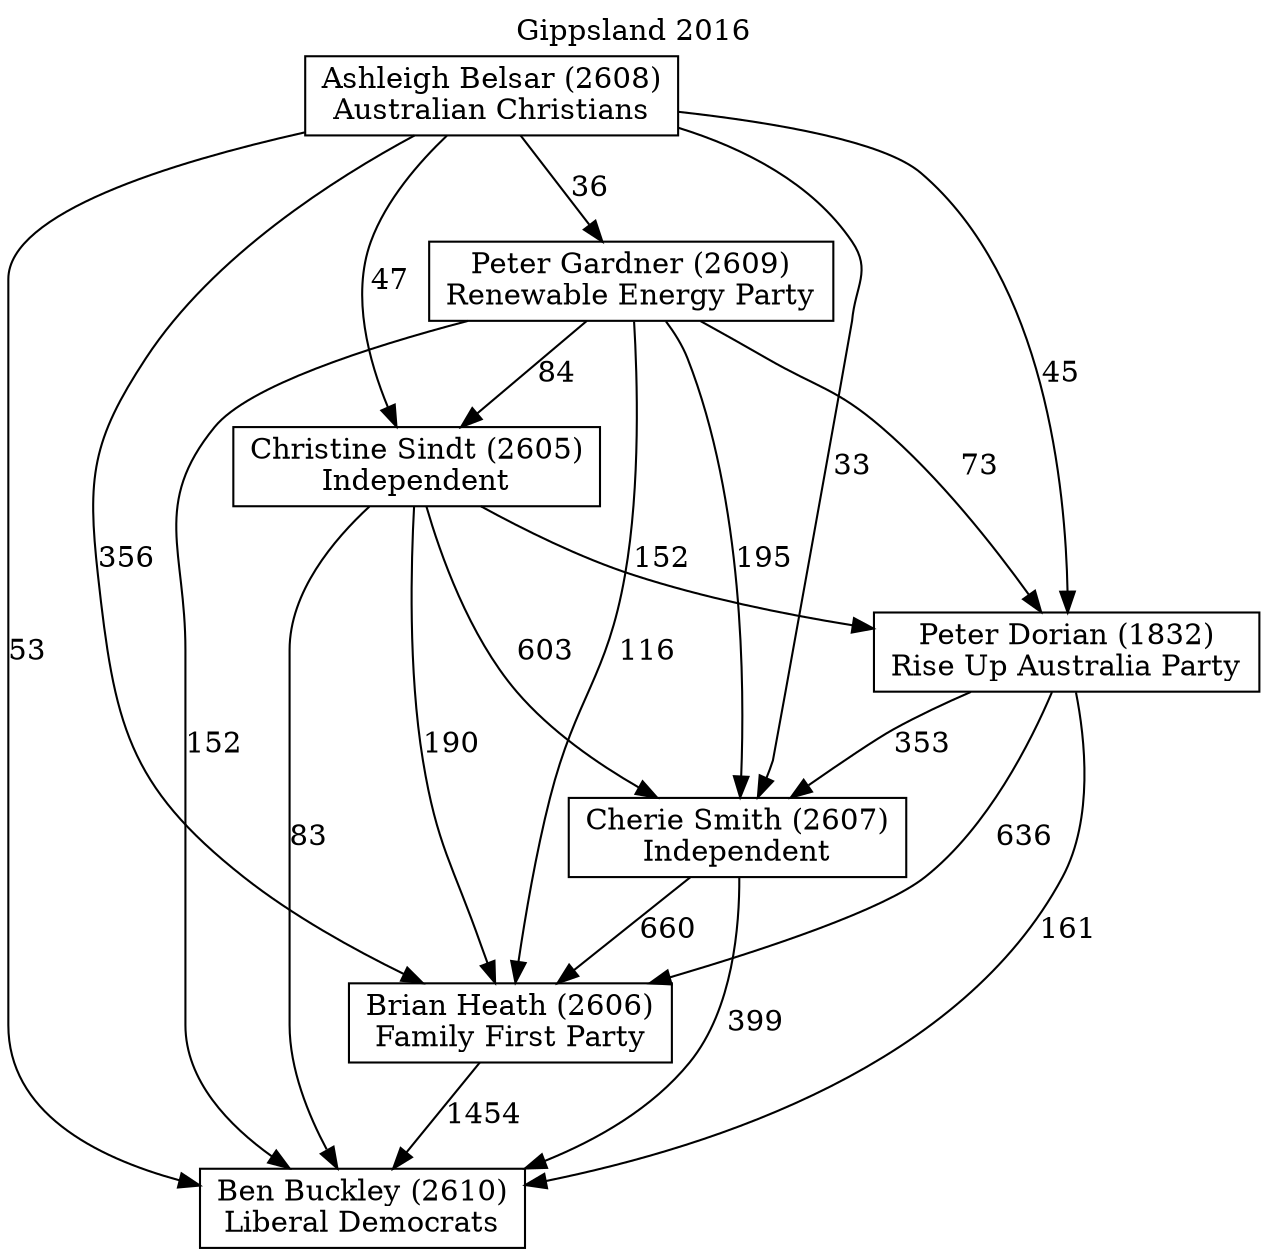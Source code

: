 // House preference flow
digraph "Ben Buckley (2610)_Gippsland_2016" {
	graph [label="Gippsland 2016" labelloc=t mclimit=10]
	node [shape=box]
	"Ben Buckley (2610)" [label="Ben Buckley (2610)
Liberal Democrats"]
	"Ashleigh Belsar (2608)" [label="Ashleigh Belsar (2608)
Australian Christians"]
	"Brian Heath (2606)" [label="Brian Heath (2606)
Family First Party"]
	"Cherie Smith (2607)" [label="Cherie Smith (2607)
Independent"]
	"Peter Dorian (1832)" [label="Peter Dorian (1832)
Rise Up Australia Party"]
	"Christine Sindt (2605)" [label="Christine Sindt (2605)
Independent"]
	"Peter Gardner (2609)" [label="Peter Gardner (2609)
Renewable Energy Party"]
	"Peter Dorian (1832)" -> "Ben Buckley (2610)" [label=161]
	"Cherie Smith (2607)" -> "Ben Buckley (2610)" [label=399]
	"Ashleigh Belsar (2608)" -> "Ben Buckley (2610)" [label=53]
	"Peter Gardner (2609)" -> "Ben Buckley (2610)" [label=152]
	"Ashleigh Belsar (2608)" -> "Christine Sindt (2605)" [label=47]
	"Peter Gardner (2609)" -> "Peter Dorian (1832)" [label=73]
	"Cherie Smith (2607)" -> "Brian Heath (2606)" [label=660]
	"Brian Heath (2606)" -> "Ben Buckley (2610)" [label=1454]
	"Christine Sindt (2605)" -> "Ben Buckley (2610)" [label=83]
	"Ashleigh Belsar (2608)" -> "Brian Heath (2606)" [label=356]
	"Peter Gardner (2609)" -> "Cherie Smith (2607)" [label=195]
	"Peter Gardner (2609)" -> "Christine Sindt (2605)" [label=84]
	"Peter Gardner (2609)" -> "Brian Heath (2606)" [label=116]
	"Christine Sindt (2605)" -> "Brian Heath (2606)" [label=190]
	"Christine Sindt (2605)" -> "Peter Dorian (1832)" [label=152]
	"Ashleigh Belsar (2608)" -> "Cherie Smith (2607)" [label=33]
	"Peter Dorian (1832)" -> "Brian Heath (2606)" [label=636]
	"Peter Dorian (1832)" -> "Cherie Smith (2607)" [label=353]
	"Christine Sindt (2605)" -> "Cherie Smith (2607)" [label=603]
	"Ashleigh Belsar (2608)" -> "Peter Dorian (1832)" [label=45]
	"Ashleigh Belsar (2608)" -> "Peter Gardner (2609)" [label=36]
}
